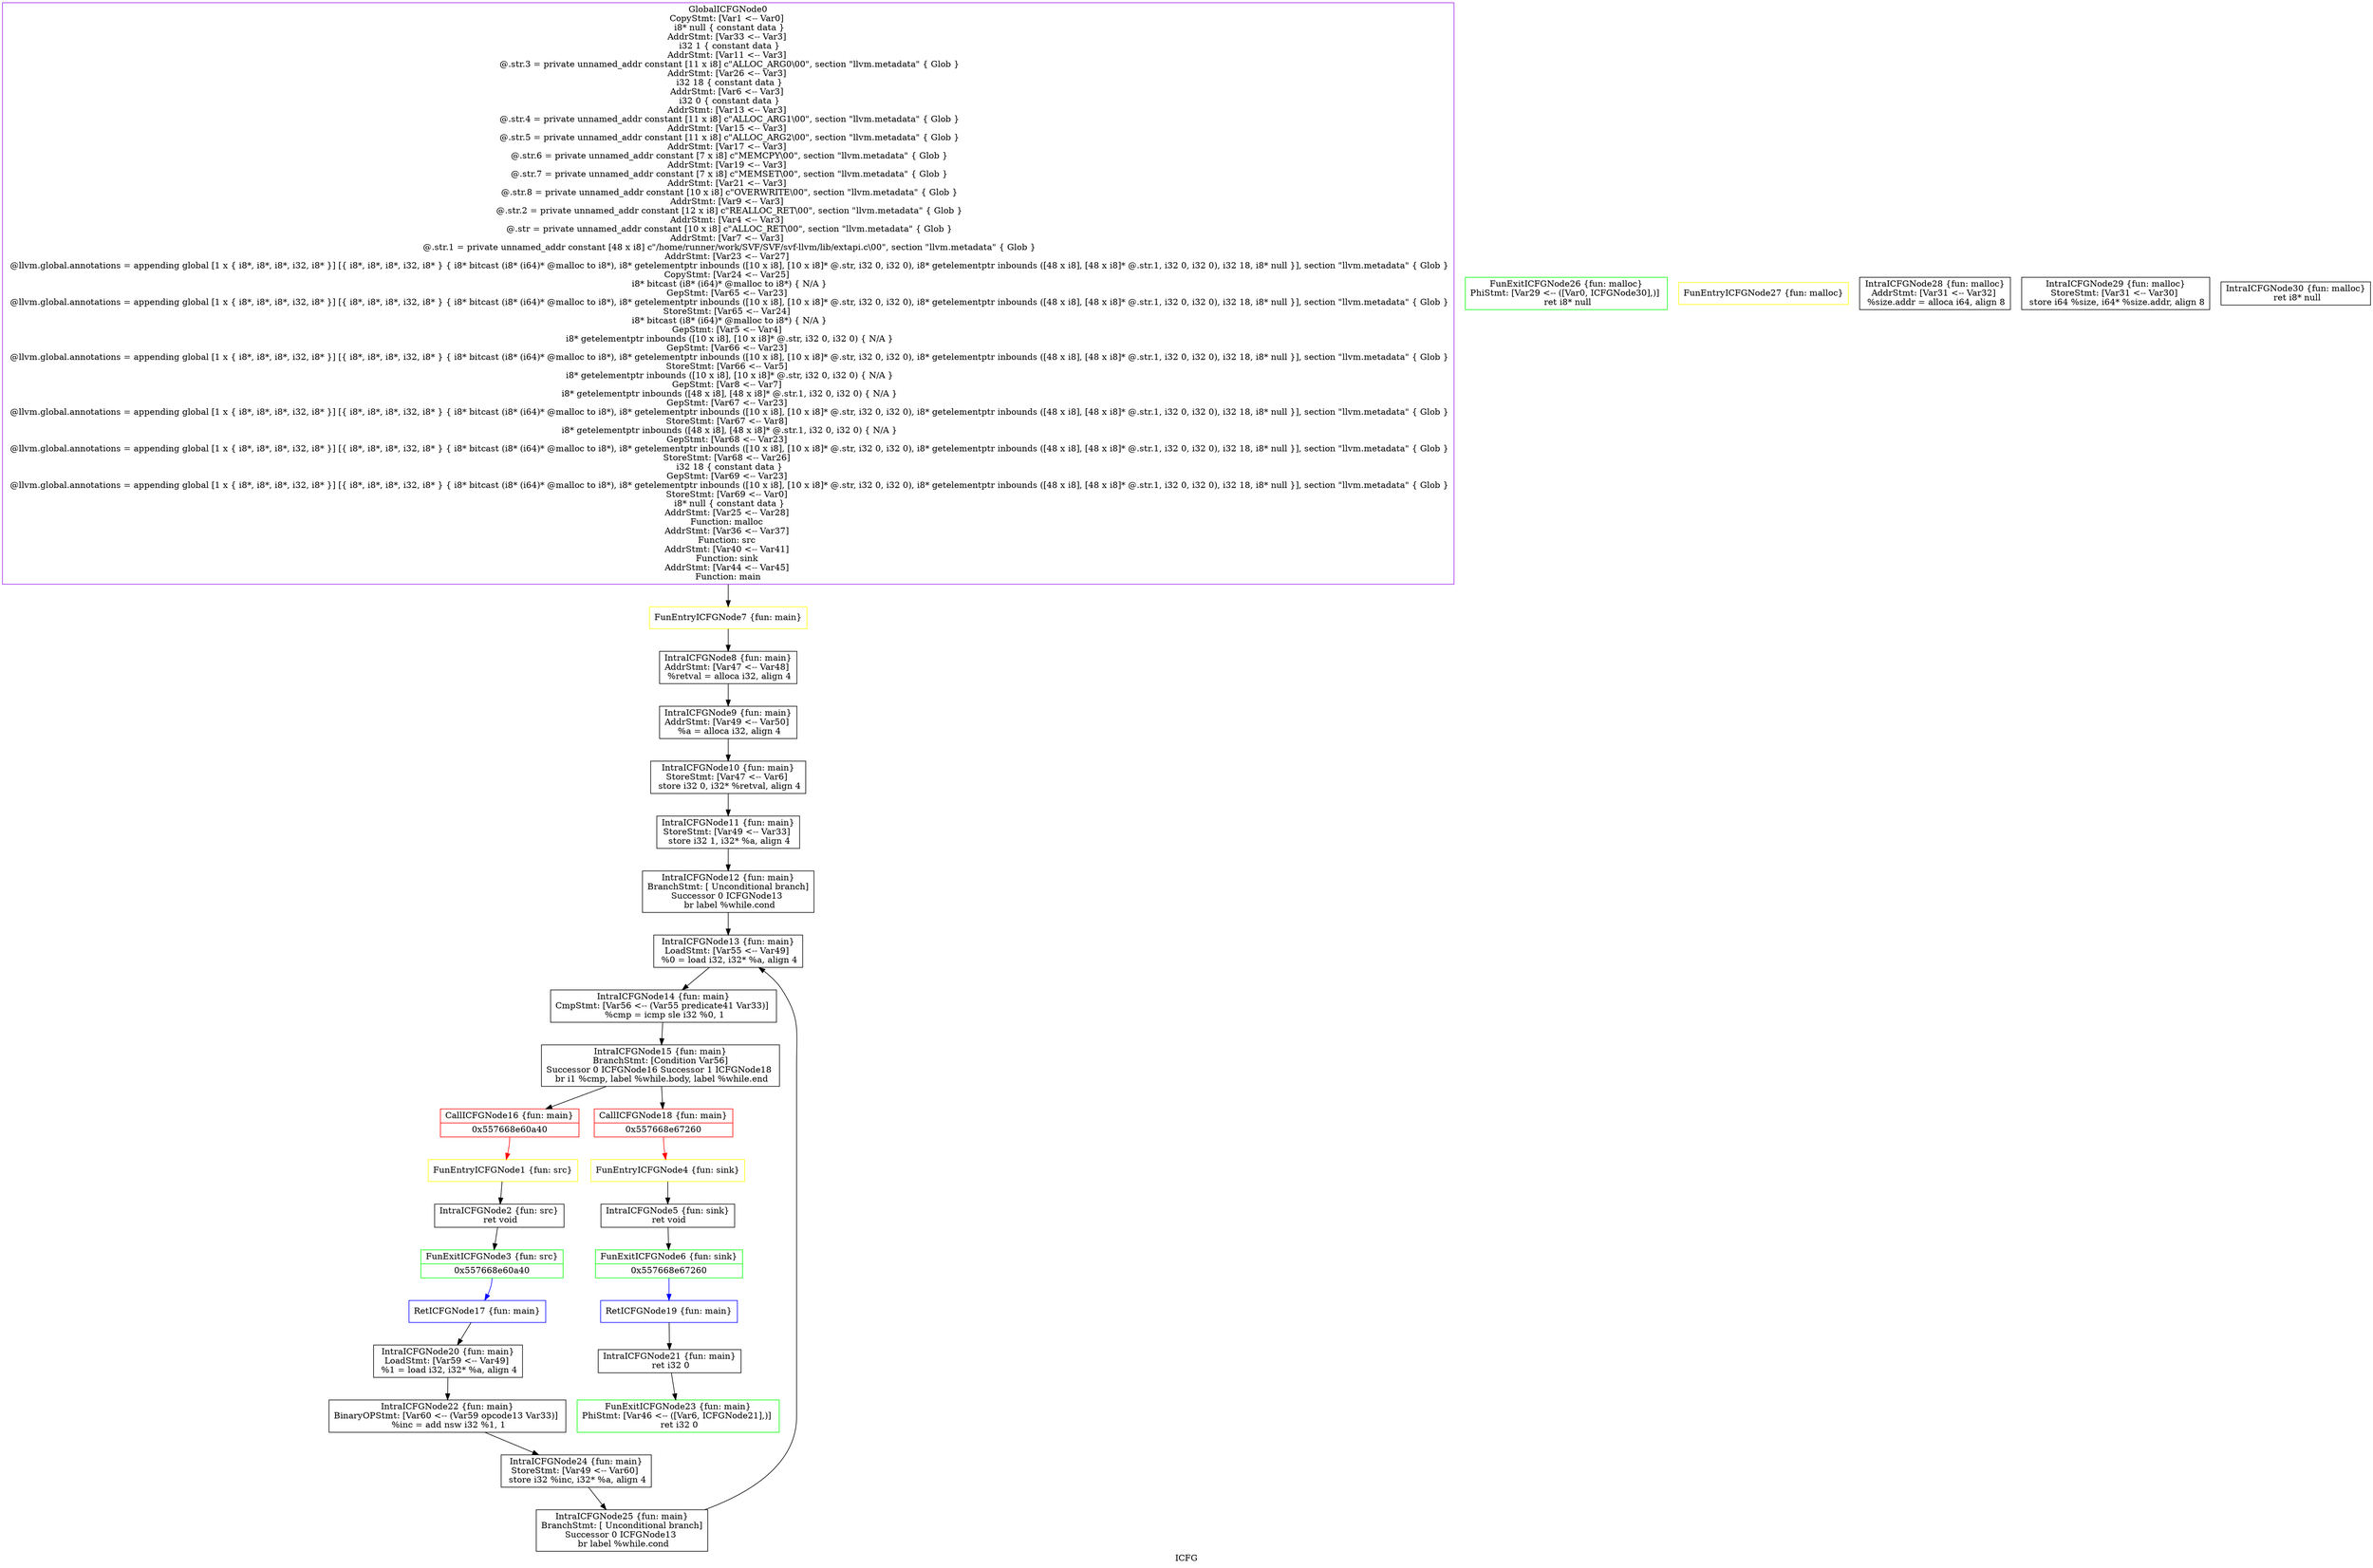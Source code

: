 digraph "ICFG" {
	label="ICFG";

	Node0x557668e5ef30 [shape=record,color=purple,label="{GlobalICFGNode0\nCopyStmt: [Var1 \<-- Var0]  \n i8* null \{ constant data \}\nAddrStmt: [Var33 \<-- Var3]  \n i32 1 \{ constant data \}\nAddrStmt: [Var11 \<-- Var3]  \n @.str.3 = private unnamed_addr constant [11 x i8] c\"ALLOC_ARG0\\00\", section \"llvm.metadata\" \{ Glob  \}\nAddrStmt: [Var26 \<-- Var3]  \n i32 18 \{ constant data \}\nAddrStmt: [Var6 \<-- Var3]  \n i32 0 \{ constant data \}\nAddrStmt: [Var13 \<-- Var3]  \n @.str.4 = private unnamed_addr constant [11 x i8] c\"ALLOC_ARG1\\00\", section \"llvm.metadata\" \{ Glob  \}\nAddrStmt: [Var15 \<-- Var3]  \n @.str.5 = private unnamed_addr constant [11 x i8] c\"ALLOC_ARG2\\00\", section \"llvm.metadata\" \{ Glob  \}\nAddrStmt: [Var17 \<-- Var3]  \n @.str.6 = private unnamed_addr constant [7 x i8] c\"MEMCPY\\00\", section \"llvm.metadata\" \{ Glob  \}\nAddrStmt: [Var19 \<-- Var3]  \n @.str.7 = private unnamed_addr constant [7 x i8] c\"MEMSET\\00\", section \"llvm.metadata\" \{ Glob  \}\nAddrStmt: [Var21 \<-- Var3]  \n @.str.8 = private unnamed_addr constant [10 x i8] c\"OVERWRITE\\00\", section \"llvm.metadata\" \{ Glob  \}\nAddrStmt: [Var9 \<-- Var3]  \n @.str.2 = private unnamed_addr constant [12 x i8] c\"REALLOC_RET\\00\", section \"llvm.metadata\" \{ Glob  \}\nAddrStmt: [Var4 \<-- Var3]  \n @.str = private unnamed_addr constant [10 x i8] c\"ALLOC_RET\\00\", section \"llvm.metadata\" \{ Glob  \}\nAddrStmt: [Var7 \<-- Var3]  \n @.str.1 = private unnamed_addr constant [48 x i8] c\"/home/runner/work/SVF/SVF/svf-llvm/lib/extapi.c\\00\", section \"llvm.metadata\" \{ Glob  \}\nAddrStmt: [Var23 \<-- Var27]  \n @llvm.global.annotations = appending global [1 x \{ i8*, i8*, i8*, i32, i8* \}] [\{ i8*, i8*, i8*, i32, i8* \} \{ i8* bitcast (i8* (i64)* @malloc to i8*), i8* getelementptr inbounds ([10 x i8], [10 x i8]* @.str, i32 0, i32 0), i8* getelementptr inbounds ([48 x i8], [48 x i8]* @.str.1, i32 0, i32 0), i32 18, i8* null \}], section \"llvm.metadata\" \{ Glob  \}\nCopyStmt: [Var24 \<-- Var25]  \n i8* bitcast (i8* (i64)* @malloc to i8*) \{ N/A \}\nGepStmt: [Var65 \<-- Var23]  \n @llvm.global.annotations = appending global [1 x \{ i8*, i8*, i8*, i32, i8* \}] [\{ i8*, i8*, i8*, i32, i8* \} \{ i8* bitcast (i8* (i64)* @malloc to i8*), i8* getelementptr inbounds ([10 x i8], [10 x i8]* @.str, i32 0, i32 0), i8* getelementptr inbounds ([48 x i8], [48 x i8]* @.str.1, i32 0, i32 0), i32 18, i8* null \}], section \"llvm.metadata\" \{ Glob  \}\nStoreStmt: [Var65 \<-- Var24]  \n i8* bitcast (i8* (i64)* @malloc to i8*) \{ N/A \}\nGepStmt: [Var5 \<-- Var4]  \n i8* getelementptr inbounds ([10 x i8], [10 x i8]* @.str, i32 0, i32 0) \{ N/A \}\nGepStmt: [Var66 \<-- Var23]  \n @llvm.global.annotations = appending global [1 x \{ i8*, i8*, i8*, i32, i8* \}] [\{ i8*, i8*, i8*, i32, i8* \} \{ i8* bitcast (i8* (i64)* @malloc to i8*), i8* getelementptr inbounds ([10 x i8], [10 x i8]* @.str, i32 0, i32 0), i8* getelementptr inbounds ([48 x i8], [48 x i8]* @.str.1, i32 0, i32 0), i32 18, i8* null \}], section \"llvm.metadata\" \{ Glob  \}\nStoreStmt: [Var66 \<-- Var5]  \n i8* getelementptr inbounds ([10 x i8], [10 x i8]* @.str, i32 0, i32 0) \{ N/A \}\nGepStmt: [Var8 \<-- Var7]  \n i8* getelementptr inbounds ([48 x i8], [48 x i8]* @.str.1, i32 0, i32 0) \{ N/A \}\nGepStmt: [Var67 \<-- Var23]  \n @llvm.global.annotations = appending global [1 x \{ i8*, i8*, i8*, i32, i8* \}] [\{ i8*, i8*, i8*, i32, i8* \} \{ i8* bitcast (i8* (i64)* @malloc to i8*), i8* getelementptr inbounds ([10 x i8], [10 x i8]* @.str, i32 0, i32 0), i8* getelementptr inbounds ([48 x i8], [48 x i8]* @.str.1, i32 0, i32 0), i32 18, i8* null \}], section \"llvm.metadata\" \{ Glob  \}\nStoreStmt: [Var67 \<-- Var8]  \n i8* getelementptr inbounds ([48 x i8], [48 x i8]* @.str.1, i32 0, i32 0) \{ N/A \}\nGepStmt: [Var68 \<-- Var23]  \n @llvm.global.annotations = appending global [1 x \{ i8*, i8*, i8*, i32, i8* \}] [\{ i8*, i8*, i8*, i32, i8* \} \{ i8* bitcast (i8* (i64)* @malloc to i8*), i8* getelementptr inbounds ([10 x i8], [10 x i8]* @.str, i32 0, i32 0), i8* getelementptr inbounds ([48 x i8], [48 x i8]* @.str.1, i32 0, i32 0), i32 18, i8* null \}], section \"llvm.metadata\" \{ Glob  \}\nStoreStmt: [Var68 \<-- Var26]  \n i32 18 \{ constant data \}\nGepStmt: [Var69 \<-- Var23]  \n @llvm.global.annotations = appending global [1 x \{ i8*, i8*, i8*, i32, i8* \}] [\{ i8*, i8*, i8*, i32, i8* \} \{ i8* bitcast (i8* (i64)* @malloc to i8*), i8* getelementptr inbounds ([10 x i8], [10 x i8]* @.str, i32 0, i32 0), i8* getelementptr inbounds ([48 x i8], [48 x i8]* @.str.1, i32 0, i32 0), i32 18, i8* null \}], section \"llvm.metadata\" \{ Glob  \}\nStoreStmt: [Var69 \<-- Var0]  \n i8* null \{ constant data \}\nAddrStmt: [Var25 \<-- Var28]  \nFunction: malloc \nAddrStmt: [Var36 \<-- Var37]  \nFunction: src \nAddrStmt: [Var40 \<-- Var41]  \nFunction: sink \nAddrStmt: [Var44 \<-- Var45]  \nFunction: main }"];
	Node0x557668e5ef30 -> Node0x557668e3f5f0[style=solid];
	Node0x557668e6fc90 [shape=record,color=yellow,label="{FunEntryICFGNode1 \{fun: src\}}"];
	Node0x557668e6fc90 -> Node0x557668ea1900[style=solid];
	Node0x557668ea1900 [shape=record,color=black,label="{IntraICFGNode2 \{fun: src\}\n   ret void }"];
	Node0x557668ea1900 -> Node0x557668e9eba0[style=solid];
	Node0x557668e9eba0 [shape=record,color=green,label="{FunExitICFGNode3 \{fun: src\}|{<s0>0x557668e60a40}}"];
	Node0x557668e9eba0:s0 -> Node0x557668e40b40[style=solid,color=blue];
	Node0x557668e6aa00 [shape=record,color=yellow,label="{FunEntryICFGNode4 \{fun: sink\}}"];
	Node0x557668e6aa00 -> Node0x557668ea3aa0[style=solid];
	Node0x557668ea3aa0 [shape=record,color=black,label="{IntraICFGNode5 \{fun: sink\}\n   ret void }"];
	Node0x557668ea3aa0 -> Node0x557668ea4ec0[style=solid];
	Node0x557668ea4ec0 [shape=record,color=green,label="{FunExitICFGNode6 \{fun: sink\}|{<s0>0x557668e67260}}"];
	Node0x557668ea4ec0:s0 -> Node0x557668e3aff0[style=solid,color=blue];
	Node0x557668e3f5f0 [shape=record,color=yellow,label="{FunEntryICFGNode7 \{fun: main\}}"];
	Node0x557668e3f5f0 -> Node0x557668ea74b0[style=solid];
	Node0x557668ea74b0 [shape=record,color=black,label="{IntraICFGNode8 \{fun: main\}\nAddrStmt: [Var47 \<-- Var48]  \n   %retval = alloca i32, align 4 }"];
	Node0x557668ea74b0 -> Node0x557668ea83e0[style=solid];
	Node0x557668ea83e0 [shape=record,color=black,label="{IntraICFGNode9 \{fun: main\}\nAddrStmt: [Var49 \<-- Var50]  \n   %a = alloca i32, align 4 }"];
	Node0x557668ea83e0 -> Node0x557668ea9190[style=solid];
	Node0x557668ea9190 [shape=record,color=black,label="{IntraICFGNode10 \{fun: main\}\nStoreStmt: [Var47 \<-- Var6]  \n   store i32 0, i32* %retval, align 4 }"];
	Node0x557668ea9190 -> Node0x557668ea97b0[style=solid];
	Node0x557668ea97b0 [shape=record,color=black,label="{IntraICFGNode11 \{fun: main\}\nStoreStmt: [Var49 \<-- Var33]  \n   store i32 1, i32* %a, align 4 }"];
	Node0x557668ea97b0 -> Node0x557668ea9e00[style=solid];
	Node0x557668ea9e00 [shape=record,color=black,label="{IntraICFGNode12 \{fun: main\}\nBranchStmt: [ Unconditional branch]\nSuccessor 0 ICFGNode13   \n   br label %while.cond }"];
	Node0x557668ea9e00 -> Node0x557668e7aec0[style=solid];
	Node0x557668e7aec0 [shape=record,color=black,label="{IntraICFGNode13 \{fun: main\}\nLoadStmt: [Var55 \<-- Var49]  \n   %0 = load i32, i32* %a, align 4 }"];
	Node0x557668e7aec0 -> Node0x557668ead010[style=solid];
	Node0x557668ead010 [shape=record,color=black,label="{IntraICFGNode14 \{fun: main\}\nCmpStmt: [Var56 \<-- (Var55 predicate41 Var33)]  \n   %cmp = icmp sle i32 %0, 1 }"];
	Node0x557668ead010 -> Node0x557668ead620[style=solid];
	Node0x557668ead620 [shape=record,color=black,label="{IntraICFGNode15 \{fun: main\}\nBranchStmt: [Condition Var56]\nSuccessor 0 ICFGNode16   Successor 1 ICFGNode18   \n   br i1 %cmp, label %while.body, label %while.end }"];
	Node0x557668ead620 -> Node0x557668ea5a20[style=solid];
	Node0x557668ead620 -> Node0x557668ea5130[style=solid];
	Node0x557668ea5a20 [shape=record,color=red,label="{CallICFGNode16 \{fun: main\}|{<s0>0x557668e60a40}}"];
	Node0x557668ea5a20:s0 -> Node0x557668e6fc90[style=solid,color=red];
	Node0x557668e40b40 [shape=record,color=blue,label="{RetICFGNode17 \{fun: main\}}"];
	Node0x557668e40b40 -> Node0x557668e9f570[style=solid];
	Node0x557668ea5130 [shape=record,color=red,label="{CallICFGNode18 \{fun: main\}|{<s0>0x557668e67260}}"];
	Node0x557668ea5130:s0 -> Node0x557668e6aa00[style=solid,color=red];
	Node0x557668e3aff0 [shape=record,color=blue,label="{RetICFGNode19 \{fun: main\}}"];
	Node0x557668e3aff0 -> Node0x557668eae310[style=solid];
	Node0x557668e9f570 [shape=record,color=black,label="{IntraICFGNode20 \{fun: main\}\nLoadStmt: [Var59 \<-- Var49]  \n   %1 = load i32, i32* %a, align 4 }"];
	Node0x557668e9f570 -> Node0x557668eafc90[style=solid];
	Node0x557668eae310 [shape=record,color=black,label="{IntraICFGNode21 \{fun: main\}\n   ret i32 0 }"];
	Node0x557668eae310 -> Node0x557668eaeab0[style=solid];
	Node0x557668eafc90 [shape=record,color=black,label="{IntraICFGNode22 \{fun: main\}\nBinaryOPStmt: [Var60 \<-- (Var59 opcode13 Var33)]  \n   %inc = add nsw i32 %1, 1 }"];
	Node0x557668eafc90 -> Node0x557668eafe40[style=solid];
	Node0x557668eaeab0 [shape=record,color=green,label="{FunExitICFGNode23 \{fun: main\}\nPhiStmt: [Var46 \<-- ([Var6, ICFGNode21],)]  \n   ret i32 0 }"];
	Node0x557668eafe40 [shape=record,color=black,label="{IntraICFGNode24 \{fun: main\}\nStoreStmt: [Var49 \<-- Var60]  \n   store i32 %inc, i32* %a, align 4 }"];
	Node0x557668eafe40 -> Node0x557668e5e9f0[style=solid];
	Node0x557668e5e9f0 [shape=record,color=black,label="{IntraICFGNode25 \{fun: main\}\nBranchStmt: [ Unconditional branch]\nSuccessor 0 ICFGNode13   \n   br label %while.cond }"];
	Node0x557668e5e9f0 -> Node0x557668e7aec0[style=solid];
	Node0x557668e5b110 [shape=record,color=green,label="{FunExitICFGNode26 \{fun: malloc\}\nPhiStmt: [Var29 \<-- ([Var0, ICFGNode30],)]  \n   ret i8* null }"];
	Node0x557668e32540 [shape=record,color=yellow,label="{FunEntryICFGNode27 \{fun: malloc\}}"];
	Node0x557668e4a050 [shape=record,color=black,label="{IntraICFGNode28 \{fun: malloc\}\nAddrStmt: [Var31 \<-- Var32]  \n   %size.addr = alloca i64, align 8 }"];
	Node0x557668e55de0 [shape=record,color=black,label="{IntraICFGNode29 \{fun: malloc\}\nStoreStmt: [Var31 \<-- Var30]  \n   store i64 %size, i64* %size.addr, align 8 }"];
	Node0x557668e515c0 [shape=record,color=black,label="{IntraICFGNode30 \{fun: malloc\}\n   ret i8* null }"];
}
